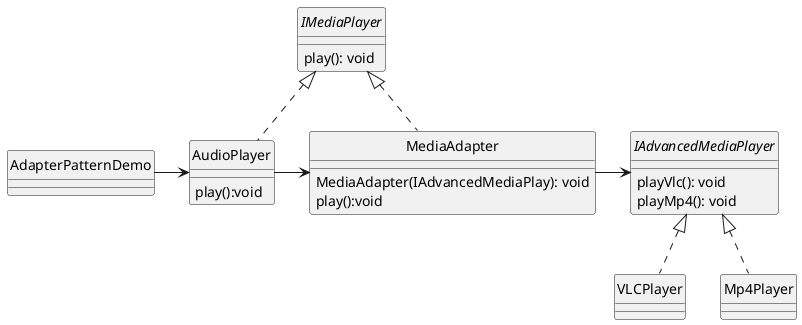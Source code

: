 
@startuml Diagramme de classe
skinparam style strictuml


interface IMediaPlayer {
  play(): void
}

class AudioPlayer implements IMediaPlayer {
  play():void
}

interface IAdvancedMediaPlayer {
  playVlc(): void
  playMp4(): void
}

Class VLCPlayer implements IAdvancedMediaPlayer
Class Mp4Player implements IAdvancedMediaPlayer

class MediaAdapter implements IMediaPlayer {
  MediaAdapter(IAdvancedMediaPlay): void
  play():void
}

MediaAdapter -> IAdvancedMediaPlayer
AudioPlayer -> MediaAdapter
AdapterPatternDemo -> AudioPlayer
@enduml